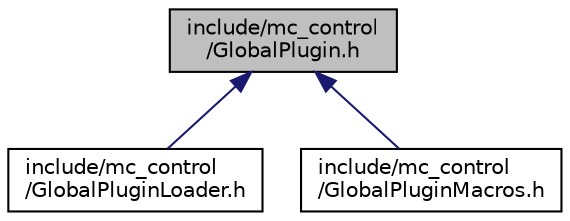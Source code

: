 digraph "include/mc_control/GlobalPlugin.h"
{
 // INTERACTIVE_SVG=YES
  edge [fontname="Helvetica",fontsize="10",labelfontname="Helvetica",labelfontsize="10"];
  node [fontname="Helvetica",fontsize="10",shape=record];
  Node163 [label="include/mc_control\l/GlobalPlugin.h",height=0.2,width=0.4,color="black", fillcolor="grey75", style="filled", fontcolor="black"];
  Node163 -> Node164 [dir="back",color="midnightblue",fontsize="10",style="solid",fontname="Helvetica"];
  Node164 [label="include/mc_control\l/GlobalPluginLoader.h",height=0.2,width=0.4,color="black", fillcolor="white", style="filled",URL="$GlobalPluginLoader_8h.html"];
  Node163 -> Node165 [dir="back",color="midnightblue",fontsize="10",style="solid",fontname="Helvetica"];
  Node165 [label="include/mc_control\l/GlobalPluginMacros.h",height=0.2,width=0.4,color="black", fillcolor="white", style="filled",URL="$GlobalPluginMacros_8h.html"];
}
